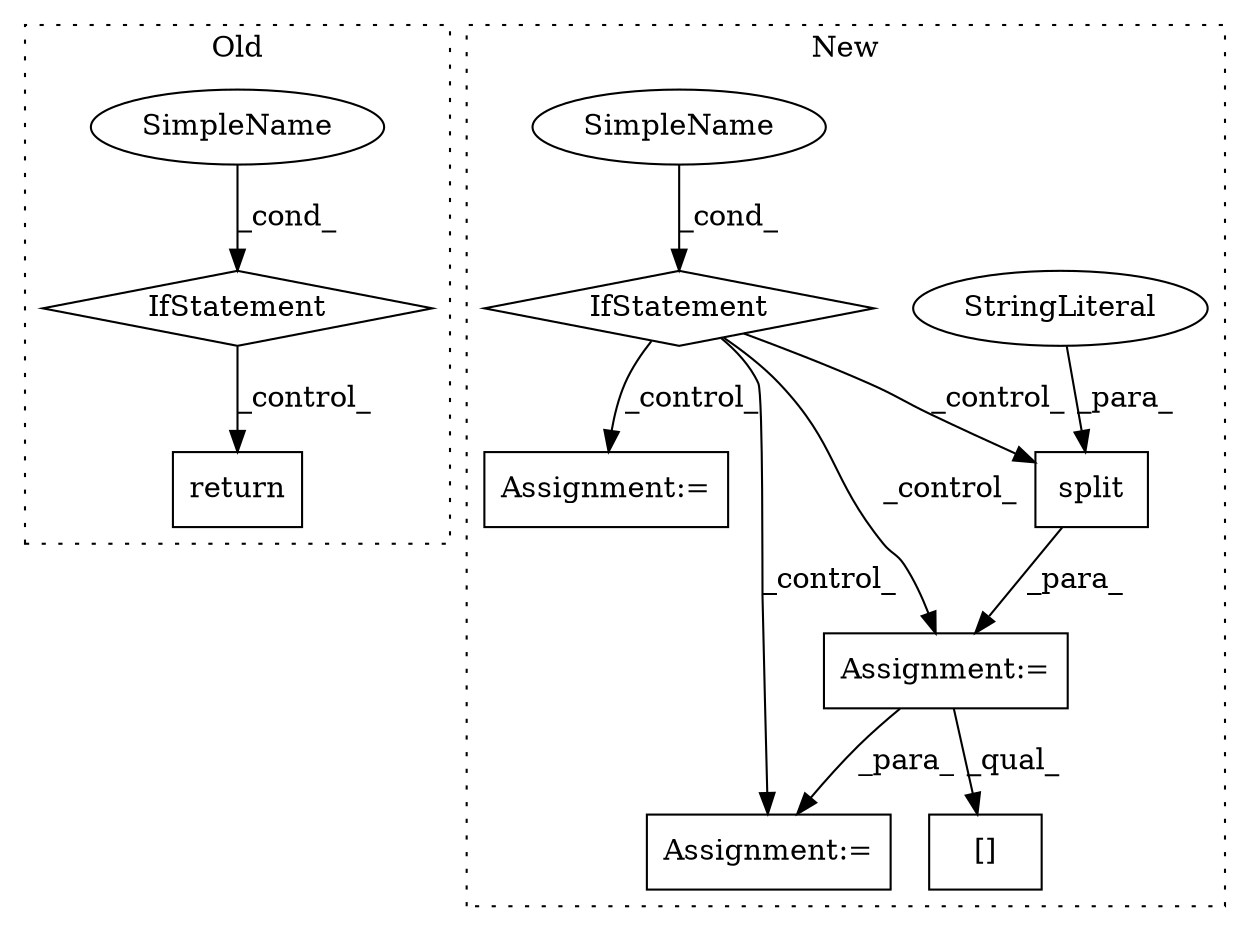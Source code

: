 digraph G {
subgraph cluster0 {
1 [label="return" a="41" s="1800" l="7" shape="box"];
9 [label="IfStatement" a="25" s="1737,1754" l="4,2" shape="diamond"];
11 [label="SimpleName" a="42" s="" l="" shape="ellipse"];
label = "Old";
style="dotted";
}
subgraph cluster1 {
2 [label="split" a="32" s="3294,3304" l="6,1" shape="box"];
3 [label="Assignment:=" a="7" s="3281" l="1" shape="box"];
4 [label="StringLiteral" a="45" s="3300" l="4" shape="ellipse"];
5 [label="SimpleName" a="42" s="" l="" shape="ellipse"];
6 [label="IfStatement" a="25" s="3209,3227" l="4,2" shape="diamond"];
7 [label="Assignment:=" a="7" s="3335" l="1" shape="box"];
8 [label="Assignment:=" a="7" s="3487" l="1" shape="box"];
10 [label="[]" a="2" s="3374,3384" l="9,1" shape="box"];
label = "New";
style="dotted";
}
2 -> 3 [label="_para_"];
3 -> 8 [label="_para_"];
3 -> 10 [label="_qual_"];
4 -> 2 [label="_para_"];
5 -> 6 [label="_cond_"];
6 -> 3 [label="_control_"];
6 -> 8 [label="_control_"];
6 -> 2 [label="_control_"];
6 -> 7 [label="_control_"];
9 -> 1 [label="_control_"];
11 -> 9 [label="_cond_"];
}